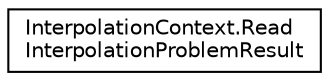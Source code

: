 digraph "Graphical Class Hierarchy"
{
  edge [fontname="Helvetica",fontsize="10",labelfontname="Helvetica",labelfontsize="10"];
  node [fontname="Helvetica",fontsize="10",shape=record];
  rankdir="LR";
  Node0 [label="InterpolationContext.Read\lInterpolationProblemResult",height=0.2,width=0.4,color="black", fillcolor="white", style="filled",URL="$classcom_1_1microsoft_1_1z3_1_1_interpolation_context_1_1_read_interpolation_problem_result.html"];
}
